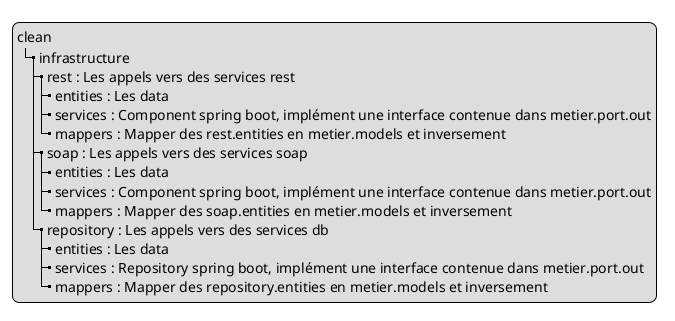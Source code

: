 @startuml
legend
clean
|_ infrastructure
  |_ rest : Les appels vers des services rest
    |_ entities : Les data
    |_ services : Component spring boot, implément une interface contenue dans metier.port.out
    |_ mappers : Mapper des rest.entities en metier.models et inversement
  |_ soap : Les appels vers des services soap
    |_ entities : Les data
    |_ services : Component spring boot, implément une interface contenue dans metier.port.out
    |_ mappers : Mapper des soap.entities en metier.models et inversement
  |_ repository : Les appels vers des services db
     |_ entities : Les data
     |_ services : Repository spring boot, implément une interface contenue dans metier.port.out
     |_ mappers : Mapper des repository.entities en metier.models et inversement
end legend
@enduml
